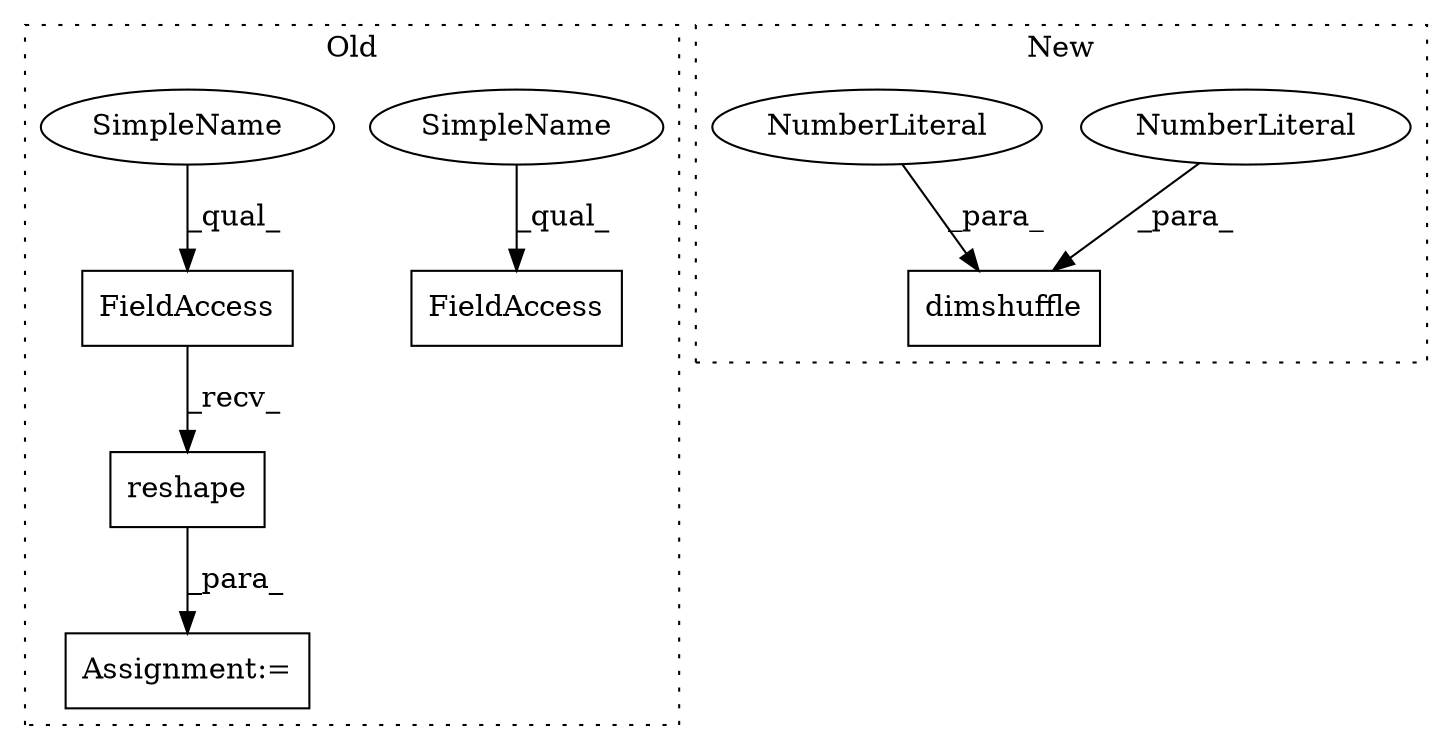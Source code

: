 digraph G {
subgraph cluster0 {
1 [label="reshape" a="32" s="5133,5230" l="8,2" shape="box"];
3 [label="FieldAccess" a="22" s="5119" l="13" shape="box"];
6 [label="FieldAccess" a="22" s="5101" l="13" shape="box"];
7 [label="Assignment:=" a="7" s="5100" l="1" shape="box"];
8 [label="SimpleName" a="42" s="5101" l="6" shape="ellipse"];
9 [label="SimpleName" a="42" s="5119" l="6" shape="ellipse"];
label = "Old";
style="dotted";
}
subgraph cluster1 {
2 [label="dimshuffle" a="32" s="5239,5253" l="11,1" shape="box"];
4 [label="NumberLiteral" a="34" s="5250" l="1" shape="ellipse"];
5 [label="NumberLiteral" a="34" s="5252" l="1" shape="ellipse"];
label = "New";
style="dotted";
}
1 -> 7 [label="_para_"];
3 -> 1 [label="_recv_"];
4 -> 2 [label="_para_"];
5 -> 2 [label="_para_"];
8 -> 6 [label="_qual_"];
9 -> 3 [label="_qual_"];
}